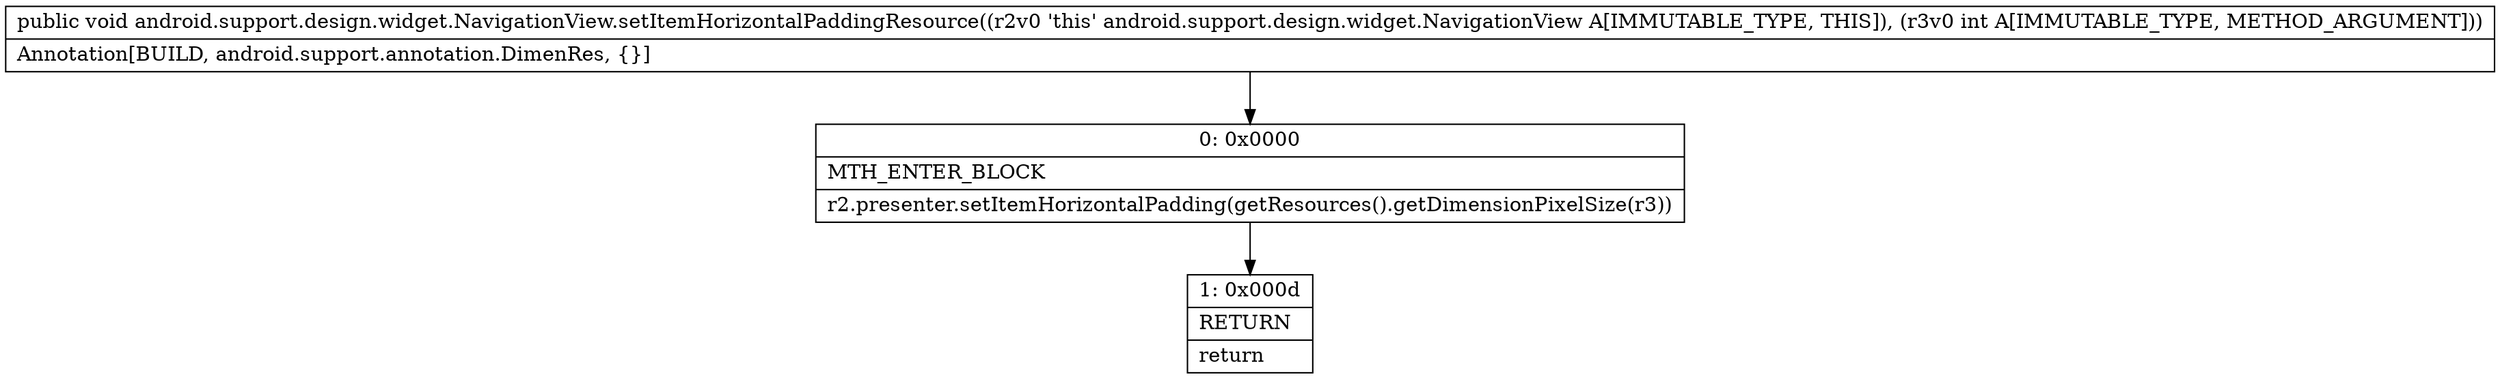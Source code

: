 digraph "CFG forandroid.support.design.widget.NavigationView.setItemHorizontalPaddingResource(I)V" {
Node_0 [shape=record,label="{0\:\ 0x0000|MTH_ENTER_BLOCK\l|r2.presenter.setItemHorizontalPadding(getResources().getDimensionPixelSize(r3))\l}"];
Node_1 [shape=record,label="{1\:\ 0x000d|RETURN\l|return\l}"];
MethodNode[shape=record,label="{public void android.support.design.widget.NavigationView.setItemHorizontalPaddingResource((r2v0 'this' android.support.design.widget.NavigationView A[IMMUTABLE_TYPE, THIS]), (r3v0 int A[IMMUTABLE_TYPE, METHOD_ARGUMENT]))  | Annotation[BUILD, android.support.annotation.DimenRes, \{\}]\l}"];
MethodNode -> Node_0;
Node_0 -> Node_1;
}

